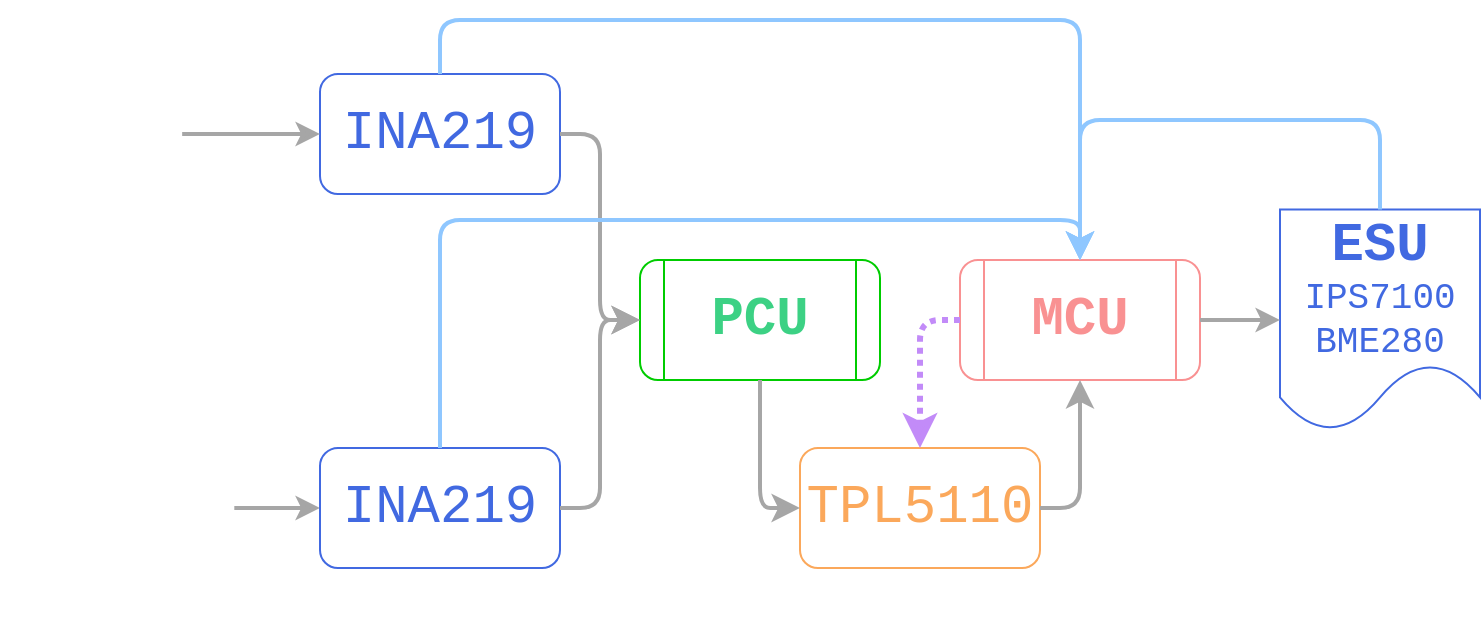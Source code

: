 <mxfile version="24.8.4">
  <diagram name="Page-1" id="bOihFSjOE4_x7sZ8LOOl">
    <mxGraphModel dx="1807" dy="1155" grid="1" gridSize="10" guides="1" tooltips="1" connect="1" arrows="1" fold="1" page="1" pageScale="1" pageWidth="1169" pageHeight="827" math="0" shadow="0">
      <root>
        <mxCell id="0" />
        <mxCell id="1" parent="0" />
        <mxCell id="ul9A2aqRwKRP9_MPx5ry-4" value="&lt;font color=&quot;#4169e1&quot; style=&quot;font-size: 27px;&quot;&gt;INA219&lt;/font&gt;" style="rounded=1;whiteSpace=wrap;html=1;fontFamily=Courier New;fontSize=27;strokeColor=#4169E1;fontColor=#3333FF;" parent="1" vertex="1">
          <mxGeometry x="240" y="117" width="120" height="60" as="geometry" />
        </mxCell>
        <mxCell id="ul9A2aqRwKRP9_MPx5ry-6" value="&lt;b style=&quot;font-size: 27px;&quot;&gt;&lt;font color=&quot;#3cd184&quot; style=&quot;font-size: 27px;&quot;&gt;PCU&lt;/font&gt;&lt;/b&gt;" style="shape=process;whiteSpace=wrap;html=1;backgroundOutline=1;rounded=1;fontFamily=Courier New;fontSize=27;strokeColor=#00CC00;" parent="1" vertex="1">
          <mxGeometry x="400" y="210" width="120" height="60" as="geometry" />
        </mxCell>
        <mxCell id="ul9A2aqRwKRP9_MPx5ry-7" value="&lt;b style=&quot;font-size: 27px;&quot;&gt;&lt;font color=&quot;#f99192&quot; style=&quot;font-size: 27px;&quot;&gt;MCU&lt;/font&gt;&lt;/b&gt;" style="shape=process;whiteSpace=wrap;html=1;backgroundOutline=1;rounded=1;fontFamily=Courier New;fontSize=27;strokeColor=#f99192;" parent="1" vertex="1">
          <mxGeometry x="560" y="210" width="120" height="60" as="geometry" />
        </mxCell>
        <mxCell id="ul9A2aqRwKRP9_MPx5ry-9" value="&lt;font color=&quot;#fba85b&quot; style=&quot;font-size: 27px;&quot;&gt;TPL5110&lt;/font&gt;" style="rounded=1;whiteSpace=wrap;html=1;fontFamily=Courier New;fontSize=27;strokeColor=#FBA85B;" parent="1" vertex="1">
          <mxGeometry x="480" y="304" width="120" height="60" as="geometry" />
        </mxCell>
        <mxCell id="ul9A2aqRwKRP9_MPx5ry-10" value="&lt;b style=&quot;font-size: 27px;&quot;&gt;&lt;font color=&quot;#4169e1&quot;&gt;ESU&lt;/font&gt;&lt;/b&gt;&lt;div style=&quot;font-size: 18px;&quot;&gt;&lt;font color=&quot;#4169e1&quot; style=&quot;font-size: 18px;&quot;&gt;IPS7100&lt;/font&gt;&lt;/div&gt;&lt;div style=&quot;font-size: 18px;&quot;&gt;&lt;font color=&quot;#4169e1&quot; style=&quot;font-size: 18px;&quot;&gt;BME280&lt;/font&gt;&lt;/div&gt;" style="shape=document;whiteSpace=wrap;html=1;boundedLbl=1;fontFamily=Courier New;fontSize=27;fontColor=#000099;strokeColor=#4169E1;" parent="1" vertex="1">
          <mxGeometry x="720" y="184.75" width="100" height="110.5" as="geometry" />
        </mxCell>
        <mxCell id="ul9A2aqRwKRP9_MPx5ry-16" value="" style="edgeStyle=orthogonalEdgeStyle;rounded=0;orthogonalLoop=1;jettySize=auto;html=1;fillColor=#f5f5f5;strokeColor=#A6A6A6;gradientColor=#b3b3b3;strokeWidth=2;" parent="1" source="ul9A2aqRwKRP9_MPx5ry-11" target="ul9A2aqRwKRP9_MPx5ry-12" edge="1">
          <mxGeometry relative="1" as="geometry" />
        </mxCell>
        <mxCell id="ul9A2aqRwKRP9_MPx5ry-11" value="" style="shape=image;html=1;verticalAlign=top;verticalLabelPosition=bottom;labelBackgroundColor=#ffffff;imageAspect=0;aspect=fixed;image=https://cdn2.iconfinder.com/data/icons/business-and-education-1/512/133_Solar_Panel_Energy_technology_smart_city_technology_smart-128.png;clipPath=inset(3.91% 7.81% 3.91% 7.81%);" parent="1" vertex="1">
          <mxGeometry x="80" y="270" width="117.153" height="128" as="geometry" />
        </mxCell>
        <mxCell id="ul9A2aqRwKRP9_MPx5ry-12" value="&lt;span style=&quot;font-size: 27px;&quot;&gt;&lt;font color=&quot;#4169e1&quot; style=&quot;font-size: 27px;&quot;&gt;INA219&lt;/font&gt;&lt;/span&gt;" style="rounded=1;whiteSpace=wrap;html=1;fontFamily=Courier New;fontSize=27;strokeColor=#4169E1;fontColor=#3333FF;" parent="1" vertex="1">
          <mxGeometry x="240" y="304" width="120" height="60" as="geometry" />
        </mxCell>
        <mxCell id="ul9A2aqRwKRP9_MPx5ry-1" value="" style="shape=image;html=1;verticalAlign=top;verticalLabelPosition=bottom;labelBackgroundColor=#ffffff;imageAspect=0;aspect=fixed;image=https://cdn3.iconfinder.com/data/icons/essential-pack/32/26-Battery_status-128.png;rotation=-90;shadow=0;clipPath=inset(24.22% 0% 25% 0%);" parent="1" vertex="1">
          <mxGeometry x="74.58" y="114.5" width="128" height="65" as="geometry" />
        </mxCell>
        <mxCell id="ul9A2aqRwKRP9_MPx5ry-15" value="" style="endArrow=classic;html=1;rounded=0;exitX=0.5;exitY=1;exitDx=0;exitDy=0;entryX=0;entryY=0.5;entryDx=0;entryDy=0;fillColor=#f5f5f5;strokeColor=#A6A6A6;gradientColor=#b3b3b3;strokeWidth=2;" parent="1" source="ul9A2aqRwKRP9_MPx5ry-1" target="ul9A2aqRwKRP9_MPx5ry-4" edge="1">
          <mxGeometry width="50" height="50" relative="1" as="geometry">
            <mxPoint x="400" y="365.5" as="sourcePoint" />
            <mxPoint x="450" y="315.5" as="targetPoint" />
          </mxGeometry>
        </mxCell>
        <mxCell id="ul9A2aqRwKRP9_MPx5ry-20" value="" style="edgeStyle=elbowEdgeStyle;elbow=horizontal;endArrow=classic;html=1;curved=0;rounded=1;endSize=8;startSize=8;exitX=1;exitY=0.5;exitDx=0;exitDy=0;flowAnimation=0;shadow=0;fillColor=#f5f5f5;gradientColor=#b3b3b3;strokeColor=#A6A6A6;fontSize=27;entryX=0;entryY=0.5;entryDx=0;entryDy=0;strokeWidth=2;" parent="1" source="ul9A2aqRwKRP9_MPx5ry-4" target="ul9A2aqRwKRP9_MPx5ry-6" edge="1">
          <mxGeometry width="50" height="50" relative="1" as="geometry">
            <mxPoint x="370" y="354" as="sourcePoint" />
            <mxPoint x="410" y="240" as="targetPoint" />
            <Array as="points">
              <mxPoint x="380" y="180" />
            </Array>
          </mxGeometry>
        </mxCell>
        <mxCell id="ul9A2aqRwKRP9_MPx5ry-26" value="" style="edgeStyle=elbowEdgeStyle;elbow=vertical;endArrow=classic;html=1;curved=0;rounded=1;endSize=8;startSize=8;exitX=0.5;exitY=0;exitDx=0;exitDy=0;entryX=0.5;entryY=0;entryDx=0;entryDy=0;fillColor=#b1ddf0;strokeColor=#8FC7FF;strokeWidth=2;" parent="1" source="ul9A2aqRwKRP9_MPx5ry-12" target="ul9A2aqRwKRP9_MPx5ry-7" edge="1">
          <mxGeometry width="50" height="50" relative="1" as="geometry">
            <mxPoint x="310" y="250" as="sourcePoint" />
            <mxPoint x="450" y="230" as="targetPoint" />
            <Array as="points">
              <mxPoint x="460" y="190" />
            </Array>
          </mxGeometry>
        </mxCell>
        <mxCell id="ul9A2aqRwKRP9_MPx5ry-30" value="" style="edgeStyle=segmentEdgeStyle;endArrow=classic;html=1;curved=0;rounded=1;endSize=8;startSize=8;exitX=0.5;exitY=1;exitDx=0;exitDy=0;entryX=0;entryY=0.5;entryDx=0;entryDy=0;fillColor=#eeeeee;strokeColor=#A6A6A6;strokeWidth=2;" parent="1" source="ul9A2aqRwKRP9_MPx5ry-6" target="ul9A2aqRwKRP9_MPx5ry-9" edge="1">
          <mxGeometry width="50" height="50" relative="1" as="geometry">
            <mxPoint x="400" y="290" as="sourcePoint" />
            <mxPoint x="450" y="350" as="targetPoint" />
            <Array as="points">
              <mxPoint x="460" y="334" />
            </Array>
          </mxGeometry>
        </mxCell>
        <mxCell id="ul9A2aqRwKRP9_MPx5ry-37" value="" style="edgeStyle=elbowEdgeStyle;elbow=horizontal;endArrow=classic;html=1;curved=0;rounded=1;endSize=8;startSize=8;exitX=0.5;exitY=0;exitDx=0;exitDy=0;entryX=0.5;entryY=0;entryDx=0;entryDy=0;fillColor=#b1ddf0;strokeColor=#8FC7FF;strokeWidth=2;" parent="1" source="ul9A2aqRwKRP9_MPx5ry-4" target="ul9A2aqRwKRP9_MPx5ry-7" edge="1">
          <mxGeometry width="50" height="50" relative="1" as="geometry">
            <mxPoint x="540" y="160" as="sourcePoint" />
            <mxPoint x="590" y="110" as="targetPoint" />
            <Array as="points">
              <mxPoint x="460" y="90" />
            </Array>
          </mxGeometry>
        </mxCell>
        <mxCell id="ul9A2aqRwKRP9_MPx5ry-39" value="" style="edgeStyle=elbowEdgeStyle;elbow=horizontal;endArrow=classic;html=1;curved=0;rounded=1;endSize=8;startSize=8;exitX=1;exitY=0.5;exitDx=0;exitDy=0;flowAnimation=0;shadow=0;fillColor=#f5f5f5;gradientColor=#b3b3b3;strokeColor=#A6A6A6;fontSize=27;entryX=0;entryY=0.5;entryDx=0;entryDy=0;strokeWidth=2;" parent="1" source="ul9A2aqRwKRP9_MPx5ry-12" target="ul9A2aqRwKRP9_MPx5ry-6" edge="1">
          <mxGeometry width="50" height="50" relative="1" as="geometry">
            <mxPoint x="370" y="132" as="sourcePoint" />
            <mxPoint x="400" y="240" as="targetPoint" />
            <Array as="points">
              <mxPoint x="380" y="290" />
            </Array>
          </mxGeometry>
        </mxCell>
        <mxCell id="ul9A2aqRwKRP9_MPx5ry-42" value="" style="endArrow=classic;html=1;rounded=0;exitX=1;exitY=0.5;exitDx=0;exitDy=0;entryX=0;entryY=0.5;entryDx=0;entryDy=0;strokeColor=#A6A6A6;strokeWidth=2;" parent="1" source="ul9A2aqRwKRP9_MPx5ry-7" target="ul9A2aqRwKRP9_MPx5ry-10" edge="1">
          <mxGeometry width="50" height="50" relative="1" as="geometry">
            <mxPoint x="890" y="250" as="sourcePoint" />
            <mxPoint x="940" y="200" as="targetPoint" />
          </mxGeometry>
        </mxCell>
        <mxCell id="ul9A2aqRwKRP9_MPx5ry-43" value="" style="edgeStyle=segmentEdgeStyle;endArrow=classic;html=1;curved=0;rounded=1;endSize=8;startSize=8;exitX=0.5;exitY=0;exitDx=0;exitDy=0;fillColor=#b1ddf0;strokeColor=#8FC7FF;strokeWidth=2;" parent="1" source="ul9A2aqRwKRP9_MPx5ry-10" edge="1">
          <mxGeometry width="50" height="50" relative="1" as="geometry">
            <mxPoint x="400" y="290" as="sourcePoint" />
            <mxPoint x="620" y="210" as="targetPoint" />
            <Array as="points">
              <mxPoint x="770" y="140" />
              <mxPoint x="620" y="140" />
            </Array>
          </mxGeometry>
        </mxCell>
        <mxCell id="ul9A2aqRwKRP9_MPx5ry-47" value="" style="edgeStyle=segmentEdgeStyle;endArrow=classic;html=1;curved=0;rounded=1;endSize=8;startSize=8;exitX=1;exitY=0.5;exitDx=0;exitDy=0;entryX=0.5;entryY=1;entryDx=0;entryDy=0;fillColor=#eeeeee;strokeColor=#A6A6A6;strokeWidth=2;" parent="1" source="ul9A2aqRwKRP9_MPx5ry-9" target="ul9A2aqRwKRP9_MPx5ry-7" edge="1">
          <mxGeometry width="50" height="50" relative="1" as="geometry">
            <mxPoint x="400" y="290" as="sourcePoint" />
            <mxPoint x="550" y="260" as="targetPoint" />
          </mxGeometry>
        </mxCell>
        <mxCell id="ul9A2aqRwKRP9_MPx5ry-48" value="" style="edgeStyle=segmentEdgeStyle;endArrow=classic;html=1;curved=0;rounded=1;endSize=8;startSize=8;exitX=0;exitY=0.5;exitDx=0;exitDy=0;entryX=0.5;entryY=0;entryDx=0;entryDy=0;strokeColor=#C28BF8;strokeWidth=3;dashed=1;dashPattern=1 1;" parent="1" source="ul9A2aqRwKRP9_MPx5ry-7" target="ul9A2aqRwKRP9_MPx5ry-9" edge="1">
          <mxGeometry width="50" height="50" relative="1" as="geometry">
            <mxPoint x="400" y="290" as="sourcePoint" />
            <mxPoint x="450" y="240" as="targetPoint" />
          </mxGeometry>
        </mxCell>
      </root>
    </mxGraphModel>
  </diagram>
</mxfile>
